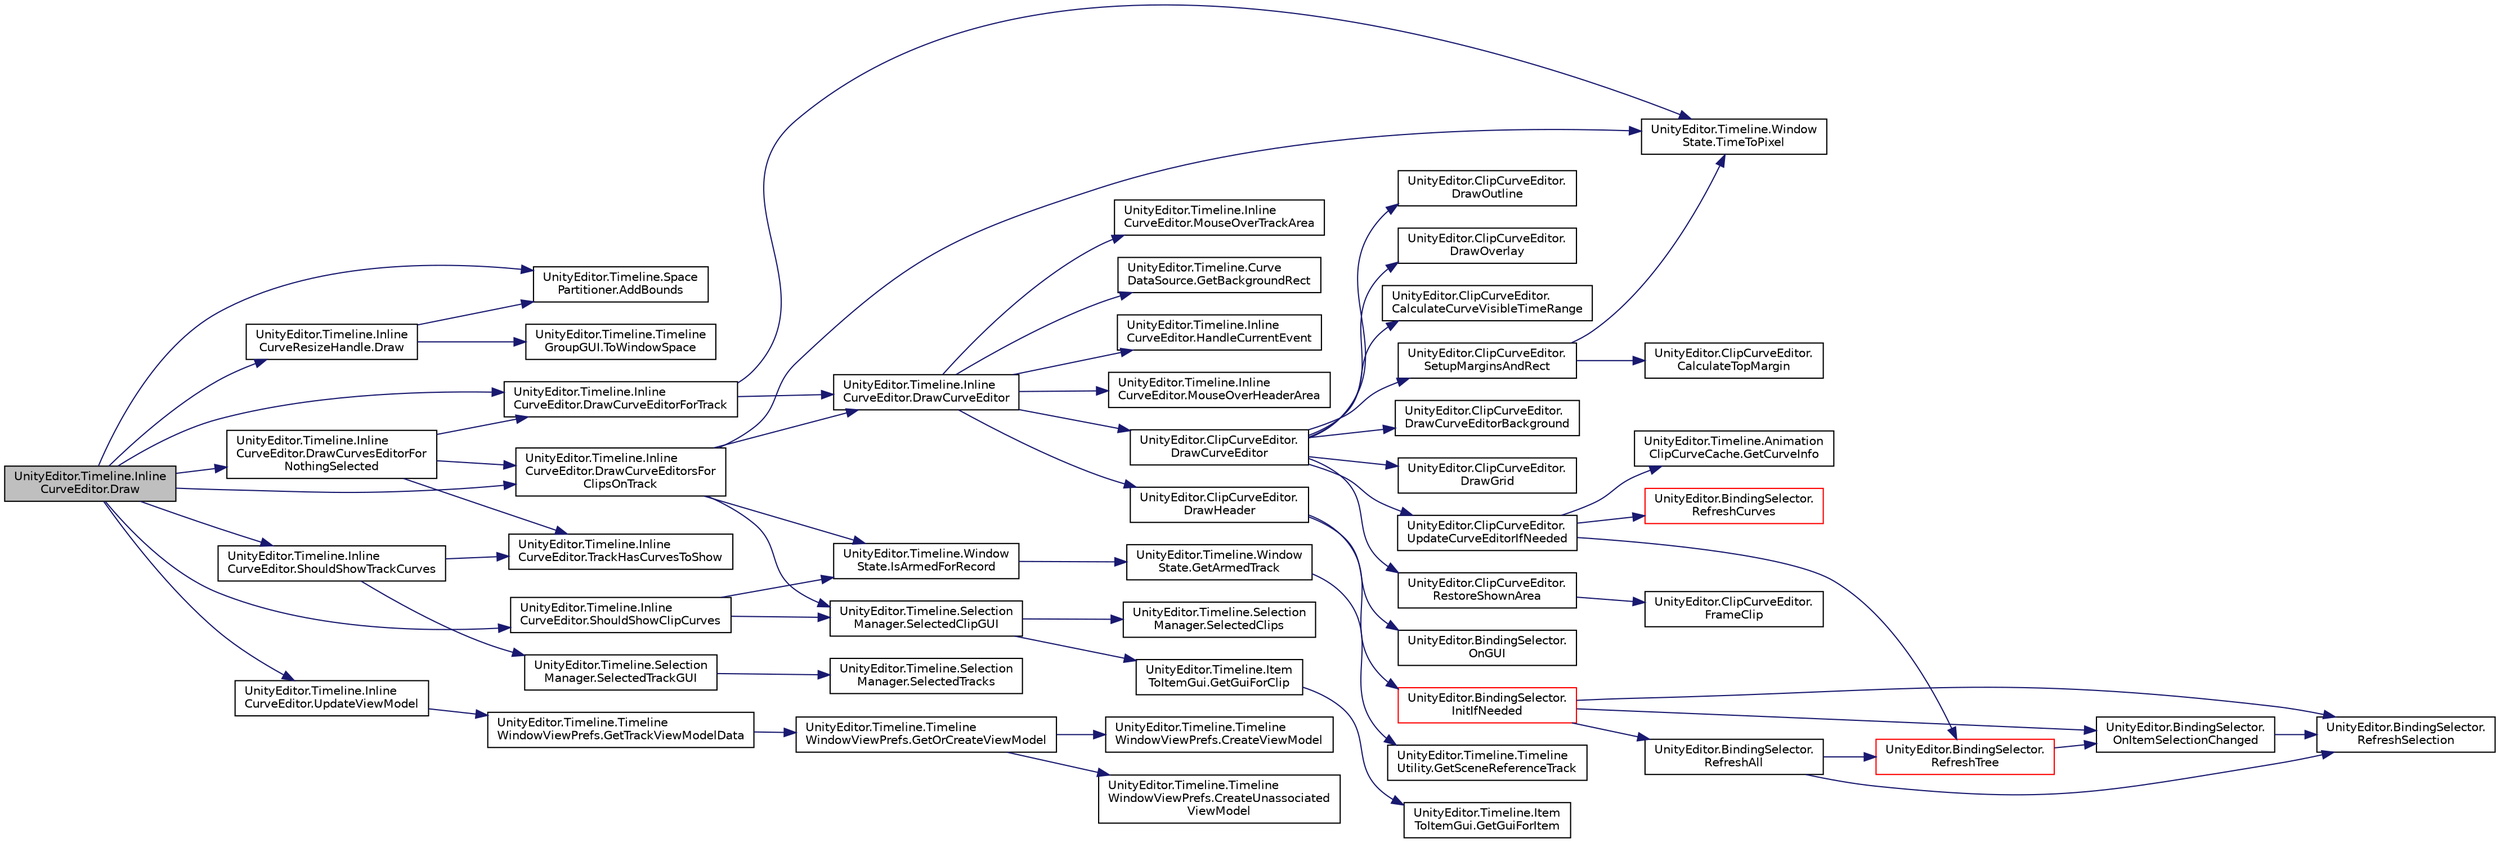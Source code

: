 digraph "UnityEditor.Timeline.InlineCurveEditor.Draw"
{
 // LATEX_PDF_SIZE
  edge [fontname="Helvetica",fontsize="10",labelfontname="Helvetica",labelfontsize="10"];
  node [fontname="Helvetica",fontsize="10",shape=record];
  rankdir="LR";
  Node1 [label="UnityEditor.Timeline.Inline\lCurveEditor.Draw",height=0.2,width=0.4,color="black", fillcolor="grey75", style="filled", fontcolor="black",tooltip=" "];
  Node1 -> Node2 [color="midnightblue",fontsize="10",style="solid",fontname="Helvetica"];
  Node2 [label="UnityEditor.Timeline.Space\lPartitioner.AddBounds",height=0.2,width=0.4,color="black", fillcolor="white", style="filled",URL="$class_unity_editor_1_1_timeline_1_1_space_partitioner.html#a85d8effbff6e987e54683254d4e17680",tooltip=" "];
  Node1 -> Node3 [color="midnightblue",fontsize="10",style="solid",fontname="Helvetica"];
  Node3 [label="UnityEditor.Timeline.Inline\lCurveResizeHandle.Draw",height=0.2,width=0.4,color="black", fillcolor="white", style="filled",URL="$class_unity_editor_1_1_timeline_1_1_inline_curve_resize_handle.html#a870e9f23b54442aa97fe93ea2f82aeaa",tooltip=" "];
  Node3 -> Node2 [color="midnightblue",fontsize="10",style="solid",fontname="Helvetica"];
  Node3 -> Node4 [color="midnightblue",fontsize="10",style="solid",fontname="Helvetica"];
  Node4 [label="UnityEditor.Timeline.Timeline\lGroupGUI.ToWindowSpace",height=0.2,width=0.4,color="black", fillcolor="white", style="filled",URL="$class_unity_editor_1_1_timeline_1_1_timeline_group_g_u_i.html#a95ded15b786a2b7f491a75e639c9fa09",tooltip=" "];
  Node1 -> Node5 [color="midnightblue",fontsize="10",style="solid",fontname="Helvetica"];
  Node5 [label="UnityEditor.Timeline.Inline\lCurveEditor.DrawCurveEditorForTrack",height=0.2,width=0.4,color="black", fillcolor="white", style="filled",URL="$class_unity_editor_1_1_timeline_1_1_inline_curve_editor.html#add420b8712f91d403b2ba5cd09e54cd9",tooltip=" "];
  Node5 -> Node6 [color="midnightblue",fontsize="10",style="solid",fontname="Helvetica"];
  Node6 [label="UnityEditor.Timeline.Inline\lCurveEditor.DrawCurveEditor",height=0.2,width=0.4,color="black", fillcolor="white", style="filled",URL="$class_unity_editor_1_1_timeline_1_1_inline_curve_editor.html#aa06184323593bcb2525c22bbd0d63c12",tooltip=" "];
  Node6 -> Node7 [color="midnightblue",fontsize="10",style="solid",fontname="Helvetica"];
  Node7 [label="UnityEditor.ClipCurveEditor.\lDrawCurveEditor",height=0.2,width=0.4,color="black", fillcolor="white", style="filled",URL="$class_unity_editor_1_1_clip_curve_editor.html#a16578d01c3ffb12a0a7349d01f238911",tooltip=" "];
  Node7 -> Node8 [color="midnightblue",fontsize="10",style="solid",fontname="Helvetica"];
  Node8 [label="UnityEditor.ClipCurveEditor.\lCalculateCurveVisibleTimeRange",height=0.2,width=0.4,color="black", fillcolor="white", style="filled",URL="$class_unity_editor_1_1_clip_curve_editor.html#af38232ad323ccdf593c4b1dfd8c9a203",tooltip=" "];
  Node7 -> Node9 [color="midnightblue",fontsize="10",style="solid",fontname="Helvetica"];
  Node9 [label="UnityEditor.ClipCurveEditor.\lDrawCurveEditorBackground",height=0.2,width=0.4,color="black", fillcolor="white", style="filled",URL="$class_unity_editor_1_1_clip_curve_editor.html#a04510514ccc2ce79f0459033e5411923",tooltip=" "];
  Node7 -> Node10 [color="midnightblue",fontsize="10",style="solid",fontname="Helvetica"];
  Node10 [label="UnityEditor.ClipCurveEditor.\lDrawGrid",height=0.2,width=0.4,color="black", fillcolor="white", style="filled",URL="$class_unity_editor_1_1_clip_curve_editor.html#a2bffa77d4823ca2a742e85a6147a6178",tooltip=" "];
  Node7 -> Node11 [color="midnightblue",fontsize="10",style="solid",fontname="Helvetica"];
  Node11 [label="UnityEditor.ClipCurveEditor.\lDrawOutline",height=0.2,width=0.4,color="black", fillcolor="white", style="filled",URL="$class_unity_editor_1_1_clip_curve_editor.html#a3f58d30c95ec62822bc34e3f9cb157bf",tooltip=" "];
  Node7 -> Node12 [color="midnightblue",fontsize="10",style="solid",fontname="Helvetica"];
  Node12 [label="UnityEditor.ClipCurveEditor.\lDrawOverlay",height=0.2,width=0.4,color="black", fillcolor="white", style="filled",URL="$class_unity_editor_1_1_clip_curve_editor.html#a90af46f6fc3e210c9a99afc3ed39fa3c",tooltip=" "];
  Node7 -> Node13 [color="midnightblue",fontsize="10",style="solid",fontname="Helvetica"];
  Node13 [label="UnityEditor.ClipCurveEditor.\lRestoreShownArea",height=0.2,width=0.4,color="black", fillcolor="white", style="filled",URL="$class_unity_editor_1_1_clip_curve_editor.html#a3947598ff83ef8847e63fb95ad3bfea9",tooltip=" "];
  Node13 -> Node14 [color="midnightblue",fontsize="10",style="solid",fontname="Helvetica"];
  Node14 [label="UnityEditor.ClipCurveEditor.\lFrameClip",height=0.2,width=0.4,color="black", fillcolor="white", style="filled",URL="$class_unity_editor_1_1_clip_curve_editor.html#a557e6e0c9fd7ad6bf30671a8ad0f7a03",tooltip=" "];
  Node7 -> Node15 [color="midnightblue",fontsize="10",style="solid",fontname="Helvetica"];
  Node15 [label="UnityEditor.ClipCurveEditor.\lSetupMarginsAndRect",height=0.2,width=0.4,color="black", fillcolor="white", style="filled",URL="$class_unity_editor_1_1_clip_curve_editor.html#a21ca80e6913381348e78f385007da01a",tooltip=" "];
  Node15 -> Node16 [color="midnightblue",fontsize="10",style="solid",fontname="Helvetica"];
  Node16 [label="UnityEditor.ClipCurveEditor.\lCalculateTopMargin",height=0.2,width=0.4,color="black", fillcolor="white", style="filled",URL="$class_unity_editor_1_1_clip_curve_editor.html#a0062cd87598f6f8ce5de49fa9c010485",tooltip=" "];
  Node15 -> Node17 [color="midnightblue",fontsize="10",style="solid",fontname="Helvetica"];
  Node17 [label="UnityEditor.Timeline.Window\lState.TimeToPixel",height=0.2,width=0.4,color="black", fillcolor="white", style="filled",URL="$class_unity_editor_1_1_timeline_1_1_window_state.html#aaf2cb4fe0dedfd91a65ec94d1c3001b3",tooltip=" "];
  Node7 -> Node18 [color="midnightblue",fontsize="10",style="solid",fontname="Helvetica"];
  Node18 [label="UnityEditor.ClipCurveEditor.\lUpdateCurveEditorIfNeeded",height=0.2,width=0.4,color="black", fillcolor="white", style="filled",URL="$class_unity_editor_1_1_clip_curve_editor.html#a7e8f11bbd8f12b940d0a5d294f6f9e24",tooltip=" "];
  Node18 -> Node19 [color="midnightblue",fontsize="10",style="solid",fontname="Helvetica"];
  Node19 [label="UnityEditor.Timeline.Animation\lClipCurveCache.GetCurveInfo",height=0.2,width=0.4,color="black", fillcolor="white", style="filled",URL="$class_unity_editor_1_1_timeline_1_1_animation_clip_curve_cache.html#a19f259b1ca5d2bed08eddcfcd356be85",tooltip=" "];
  Node18 -> Node20 [color="midnightblue",fontsize="10",style="solid",fontname="Helvetica"];
  Node20 [label="UnityEditor.BindingSelector.\lRefreshCurves",height=0.2,width=0.4,color="red", fillcolor="white", style="filled",URL="$class_unity_editor_1_1_binding_selector.html#a15babcd7b3cad2cc430b23301e7416aa",tooltip=" "];
  Node18 -> Node23 [color="midnightblue",fontsize="10",style="solid",fontname="Helvetica"];
  Node23 [label="UnityEditor.BindingSelector.\lRefreshTree",height=0.2,width=0.4,color="red", fillcolor="white", style="filled",URL="$class_unity_editor_1_1_binding_selector.html#a9ffcf19abdfc12d0dd3e09c04a0cbe57",tooltip=" "];
  Node23 -> Node24 [color="midnightblue",fontsize="10",style="solid",fontname="Helvetica"];
  Node24 [label="UnityEditor.BindingSelector.\lOnItemSelectionChanged",height=0.2,width=0.4,color="black", fillcolor="white", style="filled",URL="$class_unity_editor_1_1_binding_selector.html#ab8d7316006b14afe9924aca47ec05198",tooltip=" "];
  Node24 -> Node25 [color="midnightblue",fontsize="10",style="solid",fontname="Helvetica"];
  Node25 [label="UnityEditor.BindingSelector.\lRefreshSelection",height=0.2,width=0.4,color="black", fillcolor="white", style="filled",URL="$class_unity_editor_1_1_binding_selector.html#a86222e81c10af2f31cae20d569775153",tooltip=" "];
  Node6 -> Node27 [color="midnightblue",fontsize="10",style="solid",fontname="Helvetica"];
  Node27 [label="UnityEditor.ClipCurveEditor.\lDrawHeader",height=0.2,width=0.4,color="black", fillcolor="white", style="filled",URL="$class_unity_editor_1_1_clip_curve_editor.html#ae67762dd74374d336ed8b1842f6eb5a6",tooltip=" "];
  Node27 -> Node28 [color="midnightblue",fontsize="10",style="solid",fontname="Helvetica"];
  Node28 [label="UnityEditor.BindingSelector.\lInitIfNeeded",height=0.2,width=0.4,color="red", fillcolor="white", style="filled",URL="$class_unity_editor_1_1_binding_selector.html#a11eeb77c94e1ff40855b248670ccb4c1",tooltip=" "];
  Node28 -> Node24 [color="midnightblue",fontsize="10",style="solid",fontname="Helvetica"];
  Node28 -> Node29 [color="midnightblue",fontsize="10",style="solid",fontname="Helvetica"];
  Node29 [label="UnityEditor.BindingSelector.\lRefreshAll",height=0.2,width=0.4,color="black", fillcolor="white", style="filled",URL="$class_unity_editor_1_1_binding_selector.html#a675a33c60d4e486fa49209460a700700",tooltip=" "];
  Node29 -> Node25 [color="midnightblue",fontsize="10",style="solid",fontname="Helvetica"];
  Node29 -> Node23 [color="midnightblue",fontsize="10",style="solid",fontname="Helvetica"];
  Node28 -> Node25 [color="midnightblue",fontsize="10",style="solid",fontname="Helvetica"];
  Node27 -> Node30 [color="midnightblue",fontsize="10",style="solid",fontname="Helvetica"];
  Node30 [label="UnityEditor.BindingSelector.\lOnGUI",height=0.2,width=0.4,color="black", fillcolor="white", style="filled",URL="$class_unity_editor_1_1_binding_selector.html#aa77a1f9251cb99eb9d46c60a093dff44",tooltip=" "];
  Node6 -> Node31 [color="midnightblue",fontsize="10",style="solid",fontname="Helvetica"];
  Node31 [label="UnityEditor.Timeline.Curve\lDataSource.GetBackgroundRect",height=0.2,width=0.4,color="black", fillcolor="white", style="filled",URL="$class_unity_editor_1_1_timeline_1_1_curve_data_source.html#a2d574493c3b662abc4ceea4e241b57a8",tooltip=" "];
  Node6 -> Node32 [color="midnightblue",fontsize="10",style="solid",fontname="Helvetica"];
  Node32 [label="UnityEditor.Timeline.Inline\lCurveEditor.HandleCurrentEvent",height=0.2,width=0.4,color="black", fillcolor="white", style="filled",URL="$class_unity_editor_1_1_timeline_1_1_inline_curve_editor.html#acf42387ad38ac8fdc9329c282e3a6c73",tooltip=" "];
  Node6 -> Node33 [color="midnightblue",fontsize="10",style="solid",fontname="Helvetica"];
  Node33 [label="UnityEditor.Timeline.Inline\lCurveEditor.MouseOverHeaderArea",height=0.2,width=0.4,color="black", fillcolor="white", style="filled",URL="$class_unity_editor_1_1_timeline_1_1_inline_curve_editor.html#a6267eb41eeba4abb9ddf408a39ef7c3a",tooltip=" "];
  Node6 -> Node34 [color="midnightblue",fontsize="10",style="solid",fontname="Helvetica"];
  Node34 [label="UnityEditor.Timeline.Inline\lCurveEditor.MouseOverTrackArea",height=0.2,width=0.4,color="black", fillcolor="white", style="filled",URL="$class_unity_editor_1_1_timeline_1_1_inline_curve_editor.html#a4704e500a29b4410704f2d2aa723efdb",tooltip=" "];
  Node5 -> Node17 [color="midnightblue",fontsize="10",style="solid",fontname="Helvetica"];
  Node1 -> Node35 [color="midnightblue",fontsize="10",style="solid",fontname="Helvetica"];
  Node35 [label="UnityEditor.Timeline.Inline\lCurveEditor.DrawCurveEditorsFor\lClipsOnTrack",height=0.2,width=0.4,color="black", fillcolor="white", style="filled",URL="$class_unity_editor_1_1_timeline_1_1_inline_curve_editor.html#a7d002fce7eb48a255c5de26e2d6bbec4",tooltip=" "];
  Node35 -> Node6 [color="midnightblue",fontsize="10",style="solid",fontname="Helvetica"];
  Node35 -> Node36 [color="midnightblue",fontsize="10",style="solid",fontname="Helvetica"];
  Node36 [label="UnityEditor.Timeline.Window\lState.IsArmedForRecord",height=0.2,width=0.4,color="black", fillcolor="white", style="filled",URL="$class_unity_editor_1_1_timeline_1_1_window_state.html#ae175108ad2831c486eadbb74e0a536e1",tooltip=" "];
  Node36 -> Node37 [color="midnightblue",fontsize="10",style="solid",fontname="Helvetica"];
  Node37 [label="UnityEditor.Timeline.Window\lState.GetArmedTrack",height=0.2,width=0.4,color="black", fillcolor="white", style="filled",URL="$class_unity_editor_1_1_timeline_1_1_window_state.html#aae6bf1fe75e9b2d331e969110c482b25",tooltip=" "];
  Node37 -> Node38 [color="midnightblue",fontsize="10",style="solid",fontname="Helvetica"];
  Node38 [label="UnityEditor.Timeline.Timeline\lUtility.GetSceneReferenceTrack",height=0.2,width=0.4,color="black", fillcolor="white", style="filled",URL="$class_unity_editor_1_1_timeline_1_1_timeline_utility.html#a7bd94e0bdc5ef28f8c7922386967d1e7",tooltip=" "];
  Node35 -> Node39 [color="midnightblue",fontsize="10",style="solid",fontname="Helvetica"];
  Node39 [label="UnityEditor.Timeline.Selection\lManager.SelectedClipGUI",height=0.2,width=0.4,color="black", fillcolor="white", style="filled",URL="$class_unity_editor_1_1_timeline_1_1_selection_manager.html#ac3460020a973e3a6c241f84d75cf0ecc",tooltip=" "];
  Node39 -> Node40 [color="midnightblue",fontsize="10",style="solid",fontname="Helvetica"];
  Node40 [label="UnityEditor.Timeline.Item\lToItemGui.GetGuiForClip",height=0.2,width=0.4,color="black", fillcolor="white", style="filled",URL="$class_unity_editor_1_1_timeline_1_1_item_to_item_gui.html#abc05dbed21566341545f7f8d548c56bf",tooltip=" "];
  Node40 -> Node41 [color="midnightblue",fontsize="10",style="solid",fontname="Helvetica"];
  Node41 [label="UnityEditor.Timeline.Item\lToItemGui.GetGuiForItem",height=0.2,width=0.4,color="black", fillcolor="white", style="filled",URL="$class_unity_editor_1_1_timeline_1_1_item_to_item_gui.html#afcf4b6d0ac7ebad4cca3a83ae207d59b",tooltip=" "];
  Node39 -> Node42 [color="midnightblue",fontsize="10",style="solid",fontname="Helvetica"];
  Node42 [label="UnityEditor.Timeline.Selection\lManager.SelectedClips",height=0.2,width=0.4,color="black", fillcolor="white", style="filled",URL="$class_unity_editor_1_1_timeline_1_1_selection_manager.html#a7ba16cd0f29030674819bbb430e24efc",tooltip=" "];
  Node35 -> Node17 [color="midnightblue",fontsize="10",style="solid",fontname="Helvetica"];
  Node1 -> Node43 [color="midnightblue",fontsize="10",style="solid",fontname="Helvetica"];
  Node43 [label="UnityEditor.Timeline.Inline\lCurveEditor.DrawCurvesEditorFor\lNothingSelected",height=0.2,width=0.4,color="black", fillcolor="white", style="filled",URL="$class_unity_editor_1_1_timeline_1_1_inline_curve_editor.html#a84c31ec83cb46856e067ec55a596c376",tooltip=" "];
  Node43 -> Node5 [color="midnightblue",fontsize="10",style="solid",fontname="Helvetica"];
  Node43 -> Node35 [color="midnightblue",fontsize="10",style="solid",fontname="Helvetica"];
  Node43 -> Node44 [color="midnightblue",fontsize="10",style="solid",fontname="Helvetica"];
  Node44 [label="UnityEditor.Timeline.Inline\lCurveEditor.TrackHasCurvesToShow",height=0.2,width=0.4,color="black", fillcolor="white", style="filled",URL="$class_unity_editor_1_1_timeline_1_1_inline_curve_editor.html#a0dcc9e0daf3fb5baca0e81ec0364dbc6",tooltip=" "];
  Node1 -> Node45 [color="midnightblue",fontsize="10",style="solid",fontname="Helvetica"];
  Node45 [label="UnityEditor.Timeline.Inline\lCurveEditor.ShouldShowClipCurves",height=0.2,width=0.4,color="black", fillcolor="white", style="filled",URL="$class_unity_editor_1_1_timeline_1_1_inline_curve_editor.html#a1e57dfb5c5de875a0735186acf9d7580",tooltip=" "];
  Node45 -> Node36 [color="midnightblue",fontsize="10",style="solid",fontname="Helvetica"];
  Node45 -> Node39 [color="midnightblue",fontsize="10",style="solid",fontname="Helvetica"];
  Node1 -> Node46 [color="midnightblue",fontsize="10",style="solid",fontname="Helvetica"];
  Node46 [label="UnityEditor.Timeline.Inline\lCurveEditor.ShouldShowTrackCurves",height=0.2,width=0.4,color="black", fillcolor="white", style="filled",URL="$class_unity_editor_1_1_timeline_1_1_inline_curve_editor.html#aacd6b5e235d2c5e8537e76e3ccfb8817",tooltip=" "];
  Node46 -> Node47 [color="midnightblue",fontsize="10",style="solid",fontname="Helvetica"];
  Node47 [label="UnityEditor.Timeline.Selection\lManager.SelectedTrackGUI",height=0.2,width=0.4,color="black", fillcolor="white", style="filled",URL="$class_unity_editor_1_1_timeline_1_1_selection_manager.html#a82d710467590a93afb99d7a53d3987b1",tooltip=" "];
  Node47 -> Node48 [color="midnightblue",fontsize="10",style="solid",fontname="Helvetica"];
  Node48 [label="UnityEditor.Timeline.Selection\lManager.SelectedTracks",height=0.2,width=0.4,color="black", fillcolor="white", style="filled",URL="$class_unity_editor_1_1_timeline_1_1_selection_manager.html#a3f7cb4a9d2f8441e66550d00de5ae731",tooltip=" "];
  Node46 -> Node44 [color="midnightblue",fontsize="10",style="solid",fontname="Helvetica"];
  Node1 -> Node49 [color="midnightblue",fontsize="10",style="solid",fontname="Helvetica"];
  Node49 [label="UnityEditor.Timeline.Inline\lCurveEditor.UpdateViewModel",height=0.2,width=0.4,color="black", fillcolor="white", style="filled",URL="$class_unity_editor_1_1_timeline_1_1_inline_curve_editor.html#ad9c709832301df588a90c61ac747a2de",tooltip=" "];
  Node49 -> Node50 [color="midnightblue",fontsize="10",style="solid",fontname="Helvetica"];
  Node50 [label="UnityEditor.Timeline.Timeline\lWindowViewPrefs.GetTrackViewModelData",height=0.2,width=0.4,color="black", fillcolor="white", style="filled",URL="$class_unity_editor_1_1_timeline_1_1_timeline_window_view_prefs.html#a36c1caa4c417178e0b83b10e80e0ec0e",tooltip=" "];
  Node50 -> Node51 [color="midnightblue",fontsize="10",style="solid",fontname="Helvetica"];
  Node51 [label="UnityEditor.Timeline.Timeline\lWindowViewPrefs.GetOrCreateViewModel",height=0.2,width=0.4,color="black", fillcolor="white", style="filled",URL="$class_unity_editor_1_1_timeline_1_1_timeline_window_view_prefs.html#a6c44ff2d38ee50fe4dc6ca92796f0a5a",tooltip=" "];
  Node51 -> Node52 [color="midnightblue",fontsize="10",style="solid",fontname="Helvetica"];
  Node52 [label="UnityEditor.Timeline.Timeline\lWindowViewPrefs.CreateUnassociated\lViewModel",height=0.2,width=0.4,color="black", fillcolor="white", style="filled",URL="$class_unity_editor_1_1_timeline_1_1_timeline_window_view_prefs.html#a98c774adcc08b17b4be03b50969767c5",tooltip=" "];
  Node51 -> Node53 [color="midnightblue",fontsize="10",style="solid",fontname="Helvetica"];
  Node53 [label="UnityEditor.Timeline.Timeline\lWindowViewPrefs.CreateViewModel",height=0.2,width=0.4,color="black", fillcolor="white", style="filled",URL="$class_unity_editor_1_1_timeline_1_1_timeline_window_view_prefs.html#a709cf8ccb9ddd1b81d3e3f3d5c6b96fa",tooltip=" "];
}
